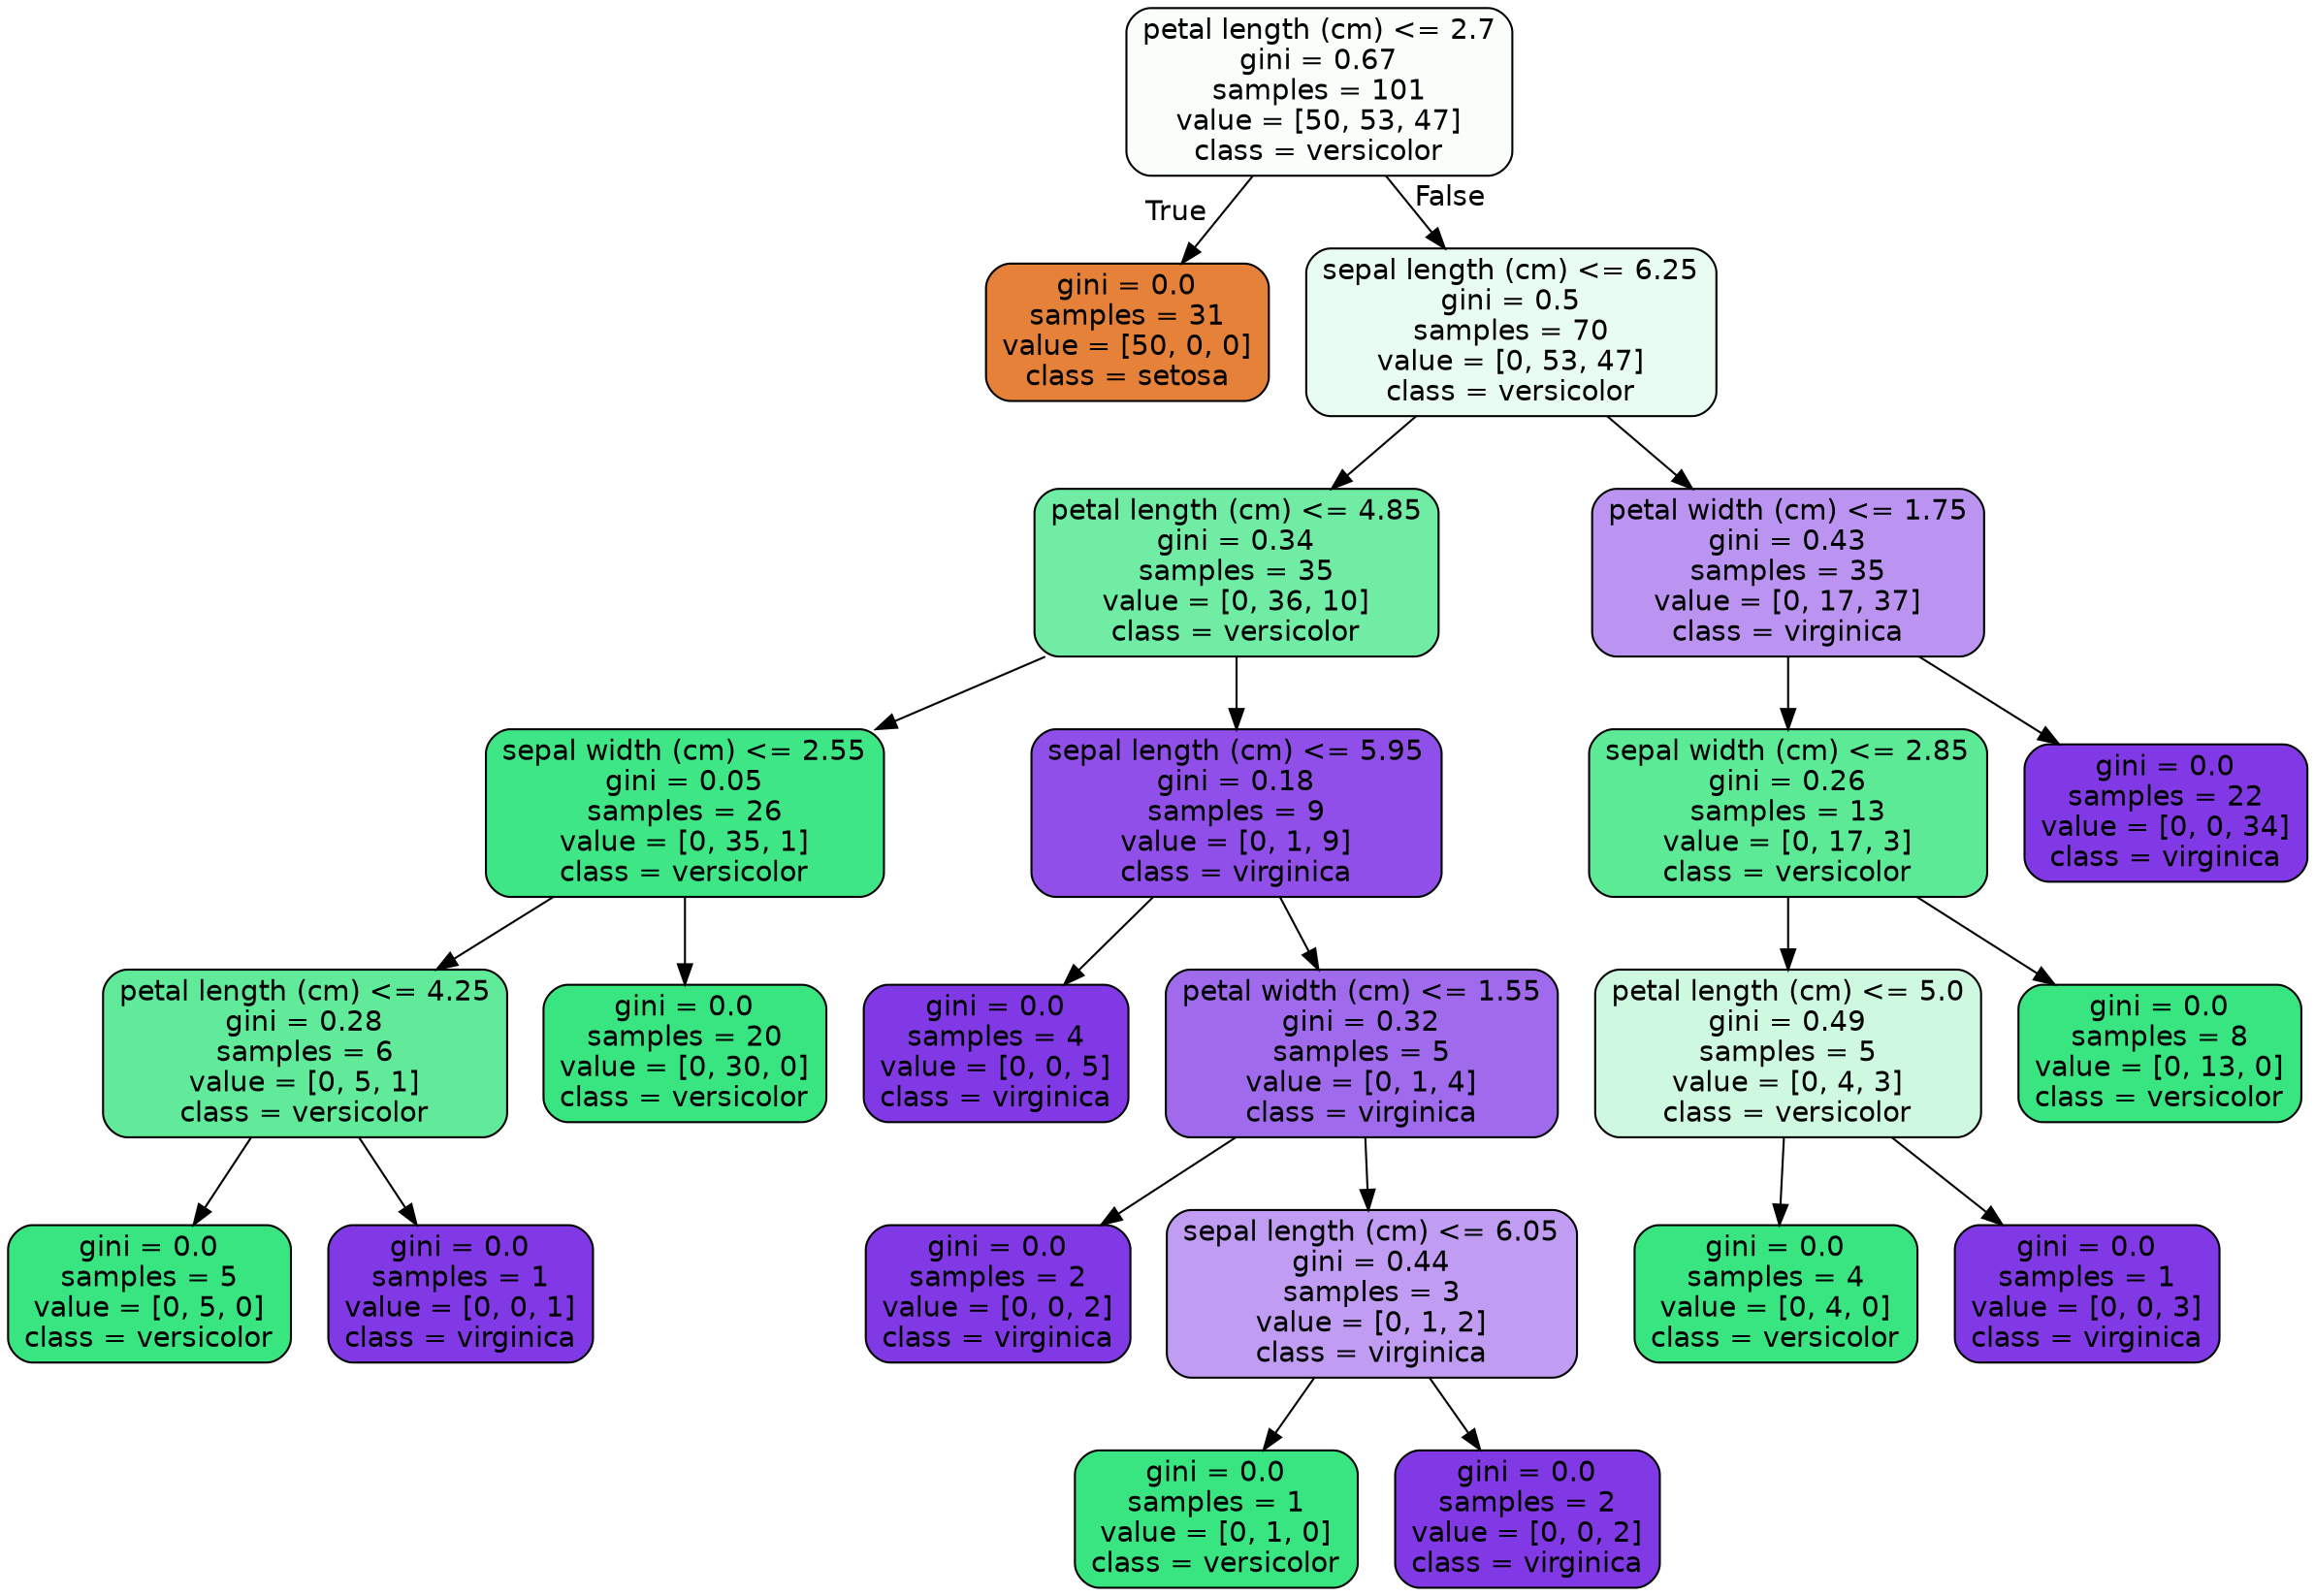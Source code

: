 digraph Tree {
node [shape=box, style="filled, rounded", color="black", fontname="helvetica"] ;
edge [fontname="helvetica"] ;
0 [label="petal length (cm) <= 2.7\ngini = 0.67\nsamples = 101\nvalue = [50, 53, 47]\nclass = versicolor", fillcolor="#f9fefb"] ;
1 [label="gini = 0.0\nsamples = 31\nvalue = [50, 0, 0]\nclass = setosa", fillcolor="#e58139"] ;
0 -> 1 [labeldistance=2.5, labelangle=45, headlabel="True"] ;
2 [label="sepal length (cm) <= 6.25\ngini = 0.5\nsamples = 70\nvalue = [0, 53, 47]\nclass = versicolor", fillcolor="#e9fcf1"] ;
0 -> 2 [labeldistance=2.5, labelangle=-45, headlabel="False"] ;
3 [label="petal length (cm) <= 4.85\ngini = 0.34\nsamples = 35\nvalue = [0, 36, 10]\nclass = versicolor", fillcolor="#70eca4"] ;
2 -> 3 ;
4 [label="sepal width (cm) <= 2.55\ngini = 0.05\nsamples = 26\nvalue = [0, 35, 1]\nclass = versicolor", fillcolor="#3fe685"] ;
3 -> 4 ;
5 [label="petal length (cm) <= 4.25\ngini = 0.28\nsamples = 6\nvalue = [0, 5, 1]\nclass = versicolor", fillcolor="#61ea9a"] ;
4 -> 5 ;
6 [label="gini = 0.0\nsamples = 5\nvalue = [0, 5, 0]\nclass = versicolor", fillcolor="#39e581"] ;
5 -> 6 ;
7 [label="gini = 0.0\nsamples = 1\nvalue = [0, 0, 1]\nclass = virginica", fillcolor="#8139e5"] ;
5 -> 7 ;
8 [label="gini = 0.0\nsamples = 20\nvalue = [0, 30, 0]\nclass = versicolor", fillcolor="#39e581"] ;
4 -> 8 ;
9 [label="sepal length (cm) <= 5.95\ngini = 0.18\nsamples = 9\nvalue = [0, 1, 9]\nclass = virginica", fillcolor="#8f4fe8"] ;
3 -> 9 ;
10 [label="gini = 0.0\nsamples = 4\nvalue = [0, 0, 5]\nclass = virginica", fillcolor="#8139e5"] ;
9 -> 10 ;
11 [label="petal width (cm) <= 1.55\ngini = 0.32\nsamples = 5\nvalue = [0, 1, 4]\nclass = virginica", fillcolor="#a06aec"] ;
9 -> 11 ;
12 [label="gini = 0.0\nsamples = 2\nvalue = [0, 0, 2]\nclass = virginica", fillcolor="#8139e5"] ;
11 -> 12 ;
13 [label="sepal length (cm) <= 6.05\ngini = 0.44\nsamples = 3\nvalue = [0, 1, 2]\nclass = virginica", fillcolor="#c09cf2"] ;
11 -> 13 ;
14 [label="gini = 0.0\nsamples = 1\nvalue = [0, 1, 0]\nclass = versicolor", fillcolor="#39e581"] ;
13 -> 14 ;
15 [label="gini = 0.0\nsamples = 2\nvalue = [0, 0, 2]\nclass = virginica", fillcolor="#8139e5"] ;
13 -> 15 ;
16 [label="petal width (cm) <= 1.75\ngini = 0.43\nsamples = 35\nvalue = [0, 17, 37]\nclass = virginica", fillcolor="#bb94f1"] ;
2 -> 16 ;
17 [label="sepal width (cm) <= 2.85\ngini = 0.26\nsamples = 13\nvalue = [0, 17, 3]\nclass = versicolor", fillcolor="#5cea97"] ;
16 -> 17 ;
18 [label="petal length (cm) <= 5.0\ngini = 0.49\nsamples = 5\nvalue = [0, 4, 3]\nclass = versicolor", fillcolor="#cef8e0"] ;
17 -> 18 ;
19 [label="gini = 0.0\nsamples = 4\nvalue = [0, 4, 0]\nclass = versicolor", fillcolor="#39e581"] ;
18 -> 19 ;
20 [label="gini = 0.0\nsamples = 1\nvalue = [0, 0, 3]\nclass = virginica", fillcolor="#8139e5"] ;
18 -> 20 ;
21 [label="gini = 0.0\nsamples = 8\nvalue = [0, 13, 0]\nclass = versicolor", fillcolor="#39e581"] ;
17 -> 21 ;
22 [label="gini = 0.0\nsamples = 22\nvalue = [0, 0, 34]\nclass = virginica", fillcolor="#8139e5"] ;
16 -> 22 ;
}
